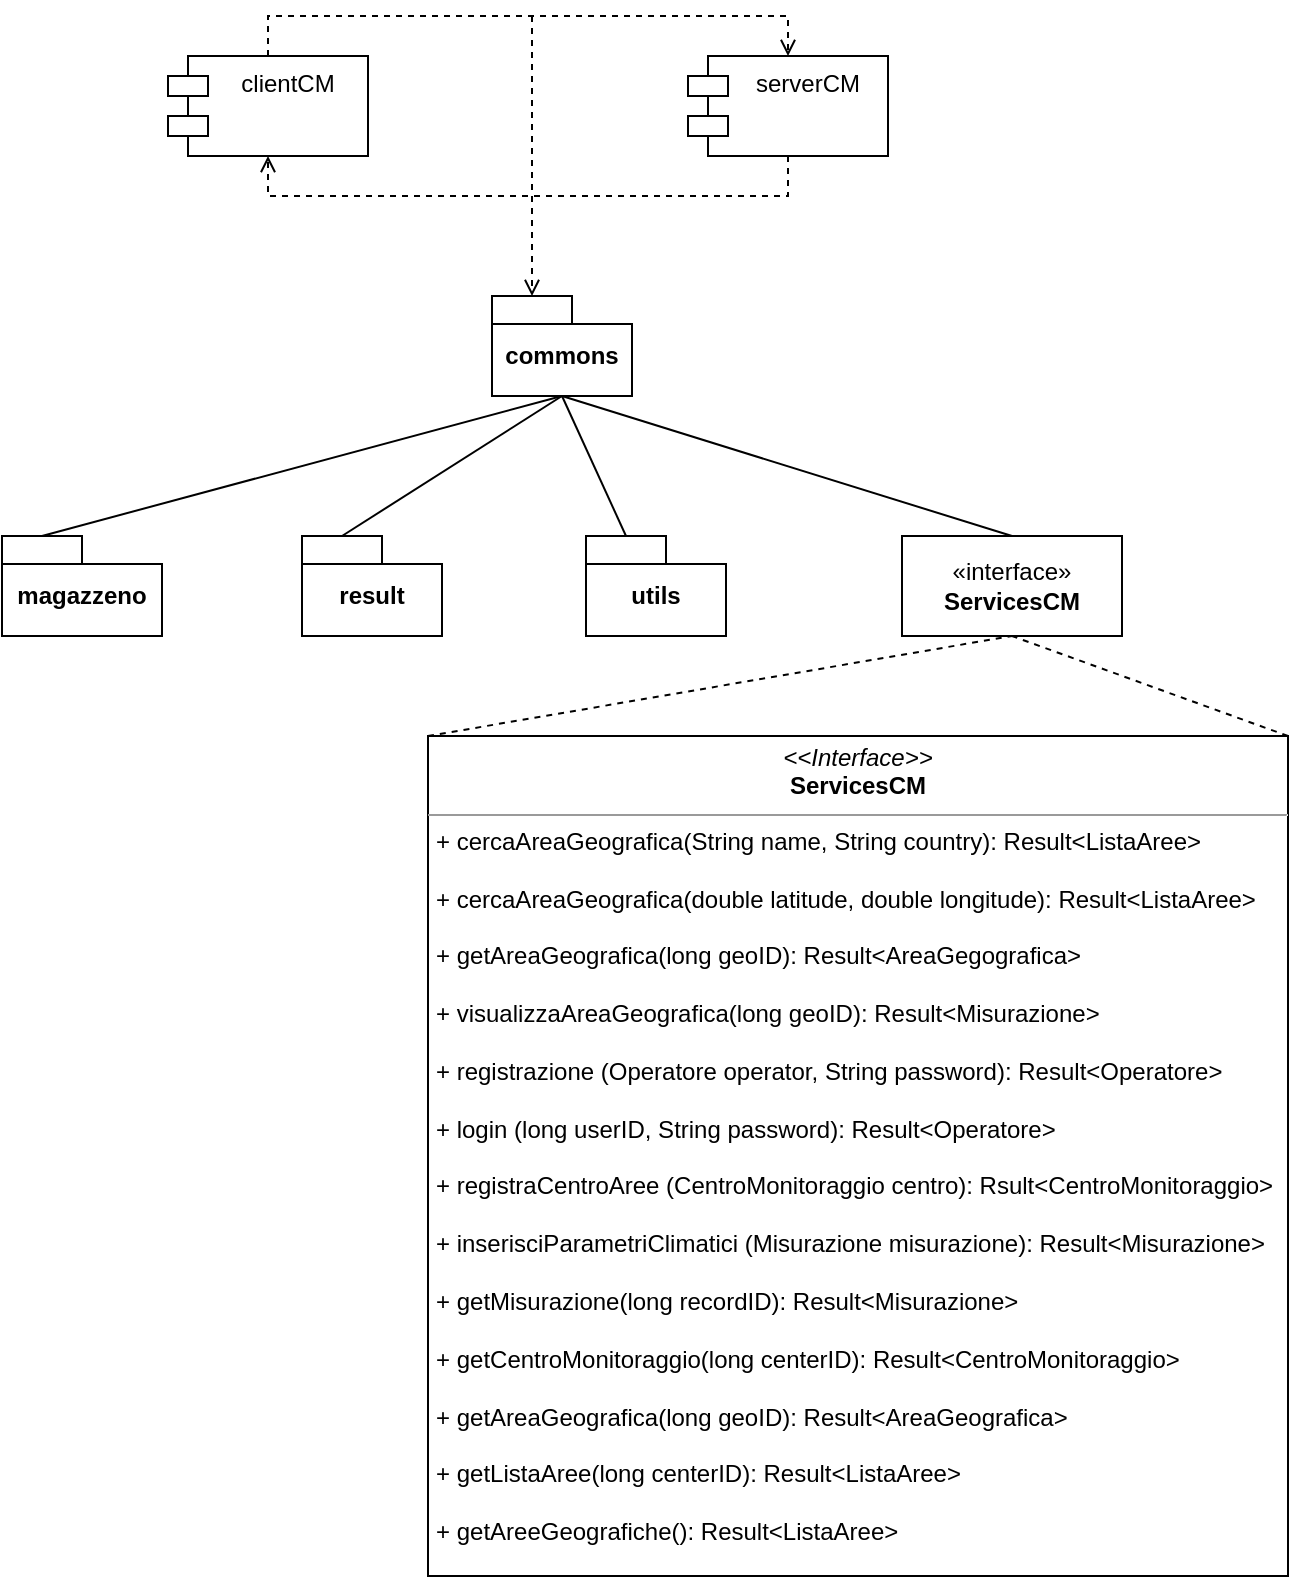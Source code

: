 <mxfile version="21.1.2" type="device">
  <diagram name="Page-1" id="HFzy6bxkJqNL8-My2172">
    <mxGraphModel dx="1969" dy="584" grid="1" gridSize="10" guides="1" tooltips="1" connect="1" arrows="1" fold="1" page="1" pageScale="1" pageWidth="827" pageHeight="1169" math="0" shadow="0">
      <root>
        <mxCell id="0" />
        <mxCell id="1" parent="0" />
        <mxCell id="gSXQWgKhhkNPLeqZEJGc-1" value="serverCM" style="shape=module;align=left;spacingLeft=20;align=center;verticalAlign=top;whiteSpace=wrap;html=1;" parent="1" vertex="1">
          <mxGeometry x="-350" y="70" width="100" height="50" as="geometry" />
        </mxCell>
        <mxCell id="gSXQWgKhhkNPLeqZEJGc-5" value="clientCM" style="shape=module;align=left;spacingLeft=20;align=center;verticalAlign=top;whiteSpace=wrap;html=1;" parent="1" vertex="1">
          <mxGeometry x="-610" y="70" width="100" height="50" as="geometry" />
        </mxCell>
        <mxCell id="hHeK6ofaZLI-R--lYShH-60" value="&lt;p style=&quot;margin:0px;margin-top:4px;text-align:center;&quot;&gt;&lt;i&gt;&amp;lt;&amp;lt;Interface&amp;gt;&amp;gt;&lt;/i&gt;&lt;br&gt;&lt;b&gt;ServicesCM&lt;/b&gt;&lt;/p&gt;&lt;hr size=&quot;1&quot;&gt;&lt;p style=&quot;margin:0px;margin-left:4px;&quot;&gt;+ cercaAreaGeografica(String name, String country): Result&amp;lt;ListaAree&amp;gt;&lt;/p&gt;&lt;p style=&quot;margin:0px;margin-left:4px;&quot;&gt;&lt;br&gt;&lt;/p&gt;&lt;p style=&quot;margin:0px;margin-left:4px;&quot;&gt;+ cercaAreaGeografica(double latitude, double longitude): Result&amp;lt;ListaAree&amp;gt;&lt;/p&gt;&lt;p style=&quot;border-color: var(--border-color); margin: 0px 0px 0px 4px;&quot;&gt;&lt;br&gt;&lt;/p&gt;&lt;p style=&quot;margin:0px;margin-left:4px;&quot;&gt;+ getAreaGeografica(long geoID): Result&amp;lt;AreaGegografica&amp;gt;&lt;/p&gt;&lt;p style=&quot;margin:0px;margin-left:4px;&quot;&gt;&lt;br&gt;&lt;/p&gt;&lt;p style=&quot;margin:0px;margin-left:4px;&quot;&gt;+ visualizzaAreaGeografica(long geoID):&amp;nbsp;Result&amp;lt;Misurazione&amp;gt;&lt;span style=&quot;background-color: initial;&quot;&gt;&lt;/span&gt;&lt;/p&gt;&lt;p style=&quot;margin:0px;margin-left:4px;&quot;&gt;&lt;br&gt;&lt;/p&gt;&lt;p style=&quot;margin:0px;margin-left:4px;&quot;&gt;&lt;span style=&quot;background-color: initial;&quot;&gt;+ registrazione (Operatore operator, String password): Result&amp;lt;Operatore&amp;gt;&lt;/span&gt;&lt;br&gt;&lt;/p&gt;&lt;p style=&quot;margin:0px;margin-left:4px;&quot;&gt;&lt;br&gt;&lt;/p&gt;&lt;p style=&quot;margin:0px;margin-left:4px;&quot;&gt;+ login (long userID, String password): Result&amp;lt;Operatore&amp;gt;&lt;br&gt;&lt;/p&gt;&lt;p style=&quot;margin:0px;margin-left:4px;&quot;&gt;&lt;br&gt;&lt;/p&gt;&lt;p style=&quot;margin:0px;margin-left:4px;&quot;&gt;+ registraCentroAree (CentroMonitoraggio centro&lt;span style=&quot;background-color: initial;&quot;&gt;): Rsult&amp;lt;CentroMonitoraggio&amp;gt;&lt;/span&gt;&lt;/p&gt;&lt;p style=&quot;margin:0px;margin-left:4px;&quot;&gt;&lt;br&gt;&lt;/p&gt;&lt;p style=&quot;border-color: var(--border-color); margin: 0px 0px 0px 4px;&quot;&gt;+ inserisciParametriClimatici (Misurazione misurazione): Result&amp;lt;Misurazione&amp;gt;&lt;/p&gt;&lt;p style=&quot;border-color: var(--border-color); margin: 0px 0px 0px 4px;&quot;&gt;&lt;br&gt;&lt;/p&gt;&lt;p style=&quot;border-color: var(--border-color); margin: 0px 0px 0px 4px;&quot;&gt;+ getMisurazione(long recordID): Result&amp;lt;Misurazione&amp;gt;&lt;/p&gt;&lt;p style=&quot;border-color: var(--border-color); margin: 0px 0px 0px 4px;&quot;&gt;&lt;br style=&quot;border-color: var(--border-color);&quot;&gt;&lt;/p&gt;&lt;p style=&quot;border-color: var(--border-color); margin: 0px 0px 0px 4px;&quot;&gt;+ getCentroMonitoraggio(long centerID): Result&amp;lt;CentroMonitoraggio&amp;gt;&lt;/p&gt;&lt;p style=&quot;border-color: var(--border-color); margin: 0px 0px 0px 4px;&quot;&gt;&lt;br style=&quot;border-color: var(--border-color);&quot;&gt;&lt;/p&gt;&lt;p style=&quot;border-color: var(--border-color); margin: 0px 0px 0px 4px;&quot;&gt;+ getAreaGeografica(long geoID): Result&amp;lt;AreaGeografica&amp;gt;&lt;/p&gt;&lt;p style=&quot;border-color: var(--border-color); margin: 0px 0px 0px 4px;&quot;&gt;&lt;br&gt;&lt;/p&gt;&lt;p style=&quot;border-color: var(--border-color); margin: 0px 0px 0px 4px;&quot;&gt;+ getListaAree(long centerID): Result&amp;lt;ListaAree&amp;gt;&lt;/p&gt;&lt;p style=&quot;border-color: var(--border-color); margin: 0px 0px 0px 4px;&quot;&gt;&lt;br style=&quot;border-color: var(--border-color);&quot;&gt;&lt;/p&gt;&lt;p style=&quot;border-color: var(--border-color); margin: 0px 0px 0px 4px;&quot;&gt;+&amp;nbsp;getAreeGeografiche(): Result&amp;lt;ListaAree&amp;gt;&lt;/p&gt;&lt;p style=&quot;border-color: var(--border-color); margin: 0px 0px 0px 4px;&quot;&gt;&lt;br style=&quot;border-color: var(--border-color);&quot;&gt;&lt;/p&gt;" style="verticalAlign=top;align=left;overflow=fill;fontSize=12;fontFamily=Helvetica;html=1;whiteSpace=wrap;" parent="1" vertex="1">
          <mxGeometry x="-480" y="410" width="430" height="420" as="geometry" />
        </mxCell>
        <mxCell id="fnN1wJ2KamLtPx0jiTRm-70" value="" style="endArrow=open;html=1;rounded=0;align=center;verticalAlign=bottom;dashed=1;endFill=0;labelBackgroundColor=none;exitX=0.5;exitY=0;exitDx=0;exitDy=0;entryX=0.5;entryY=0;entryDx=0;entryDy=0;" parent="1" source="gSXQWgKhhkNPLeqZEJGc-5" target="gSXQWgKhhkNPLeqZEJGc-1" edge="1">
          <mxGeometry relative="1" as="geometry">
            <mxPoint x="-500" y="80" as="sourcePoint" />
            <mxPoint x="-340" y="80" as="targetPoint" />
            <Array as="points">
              <mxPoint x="-560" y="50" />
              <mxPoint x="-300" y="50" />
            </Array>
          </mxGeometry>
        </mxCell>
        <mxCell id="fnN1wJ2KamLtPx0jiTRm-71" value="" style="resizable=0;html=1;align=center;verticalAlign=top;labelBackgroundColor=none;" parent="fnN1wJ2KamLtPx0jiTRm-70" connectable="0" vertex="1">
          <mxGeometry relative="1" as="geometry" />
        </mxCell>
        <mxCell id="fnN1wJ2KamLtPx0jiTRm-72" value="" style="endArrow=open;html=1;rounded=0;align=center;verticalAlign=bottom;dashed=1;endFill=0;labelBackgroundColor=none;entryX=0.5;entryY=1;entryDx=0;entryDy=0;exitX=0.5;exitY=1;exitDx=0;exitDy=0;" parent="1" source="gSXQWgKhhkNPLeqZEJGc-1" target="gSXQWgKhhkNPLeqZEJGc-5" edge="1">
          <mxGeometry relative="1" as="geometry">
            <mxPoint x="-380" y="140" as="sourcePoint" />
            <mxPoint x="-330" y="90" as="targetPoint" />
            <Array as="points">
              <mxPoint x="-300" y="140" />
              <mxPoint x="-430" y="140" />
              <mxPoint x="-560" y="140" />
            </Array>
          </mxGeometry>
        </mxCell>
        <mxCell id="fnN1wJ2KamLtPx0jiTRm-73" value="" style="resizable=0;html=1;align=center;verticalAlign=top;labelBackgroundColor=none;" parent="fnN1wJ2KamLtPx0jiTRm-72" connectable="0" vertex="1">
          <mxGeometry relative="1" as="geometry" />
        </mxCell>
        <mxCell id="fnN1wJ2KamLtPx0jiTRm-77" value="" style="html=1;verticalAlign=bottom;labelBackgroundColor=none;endArrow=open;endFill=0;dashed=1;rounded=0;entryX=0;entryY=0;entryDx=20;entryDy=0;entryPerimeter=0;" parent="1" target="P8LEZ_TbmyPoB9Z9Xn06-5" edge="1">
          <mxGeometry width="160" relative="1" as="geometry">
            <mxPoint x="-428" y="50" as="sourcePoint" />
            <mxPoint x="-420" y="220" as="targetPoint" />
            <Array as="points" />
          </mxGeometry>
        </mxCell>
        <mxCell id="P8LEZ_TbmyPoB9Z9Xn06-5" value="commons" style="shape=folder;fontStyle=1;spacingTop=10;tabWidth=40;tabHeight=14;tabPosition=left;html=1;whiteSpace=wrap;" parent="1" vertex="1">
          <mxGeometry x="-448" y="190" width="70" height="50" as="geometry" />
        </mxCell>
        <mxCell id="P8LEZ_TbmyPoB9Z9Xn06-6" value="magazzeno" style="shape=folder;fontStyle=1;spacingTop=10;tabWidth=40;tabHeight=14;tabPosition=left;html=1;whiteSpace=wrap;" parent="1" vertex="1">
          <mxGeometry x="-693" y="310" width="80" height="50" as="geometry" />
        </mxCell>
        <mxCell id="P8LEZ_TbmyPoB9Z9Xn06-7" value="result" style="shape=folder;fontStyle=1;spacingTop=10;tabWidth=40;tabHeight=14;tabPosition=left;html=1;whiteSpace=wrap;" parent="1" vertex="1">
          <mxGeometry x="-543" y="310" width="70" height="50" as="geometry" />
        </mxCell>
        <mxCell id="P8LEZ_TbmyPoB9Z9Xn06-8" value="utils" style="shape=folder;fontStyle=1;spacingTop=10;tabWidth=40;tabHeight=14;tabPosition=left;html=1;whiteSpace=wrap;" parent="1" vertex="1">
          <mxGeometry x="-401" y="310" width="70" height="50" as="geometry" />
        </mxCell>
        <mxCell id="P8LEZ_TbmyPoB9Z9Xn06-9" value="«interface»&lt;br&gt;&lt;b&gt;ServicesCM&lt;/b&gt;" style="html=1;whiteSpace=wrap;" parent="1" vertex="1">
          <mxGeometry x="-243" y="310" width="110" height="50" as="geometry" />
        </mxCell>
        <mxCell id="P8LEZ_TbmyPoB9Z9Xn06-13" value="" style="endArrow=none;html=1;endSize=12;startArrow=none;startSize=14;startFill=0;align=center;verticalAlign=bottom;endFill=0;rounded=0;exitX=0;exitY=0;exitDx=20;exitDy=0;exitPerimeter=0;entryX=0.5;entryY=1;entryDx=0;entryDy=0;entryPerimeter=0;" parent="1" source="P8LEZ_TbmyPoB9Z9Xn06-7" target="P8LEZ_TbmyPoB9Z9Xn06-5" edge="1">
          <mxGeometry y="3" relative="1" as="geometry">
            <mxPoint x="-550" y="360" as="sourcePoint" />
            <mxPoint x="-410" y="280" as="targetPoint" />
          </mxGeometry>
        </mxCell>
        <mxCell id="P8LEZ_TbmyPoB9Z9Xn06-14" value="" style="endArrow=none;html=1;endSize=12;startArrow=none;startSize=14;startFill=0;align=center;verticalAlign=bottom;endFill=0;rounded=0;exitX=0;exitY=0;exitDx=20;exitDy=0;exitPerimeter=0;entryX=0.5;entryY=1;entryDx=0;entryDy=0;entryPerimeter=0;" parent="1" source="P8LEZ_TbmyPoB9Z9Xn06-8" target="P8LEZ_TbmyPoB9Z9Xn06-5" edge="1">
          <mxGeometry y="3" relative="1" as="geometry">
            <mxPoint x="-560" y="390" as="sourcePoint" />
            <mxPoint x="-403" y="280" as="targetPoint" />
          </mxGeometry>
        </mxCell>
        <mxCell id="P8LEZ_TbmyPoB9Z9Xn06-15" value="" style="endArrow=none;html=1;endSize=12;startArrow=none;startSize=14;startFill=0;align=center;verticalAlign=bottom;endFill=0;rounded=0;entryX=0.5;entryY=1;entryDx=0;entryDy=0;entryPerimeter=0;exitX=0.5;exitY=0;exitDx=0;exitDy=0;" parent="1" source="P8LEZ_TbmyPoB9Z9Xn06-9" target="P8LEZ_TbmyPoB9Z9Xn06-5" edge="1">
          <mxGeometry y="3" relative="1" as="geometry">
            <mxPoint x="-370" y="370" as="sourcePoint" />
            <mxPoint x="-393" y="290" as="targetPoint" />
          </mxGeometry>
        </mxCell>
        <mxCell id="P8LEZ_TbmyPoB9Z9Xn06-16" value="" style="endArrow=none;html=1;endSize=12;startArrow=none;startSize=14;startFill=0;align=center;verticalAlign=bottom;endFill=0;rounded=0;entryX=0.5;entryY=1;entryDx=0;entryDy=0;entryPerimeter=0;exitX=0;exitY=0;exitDx=20;exitDy=0;exitPerimeter=0;" parent="1" source="P8LEZ_TbmyPoB9Z9Xn06-6" target="P8LEZ_TbmyPoB9Z9Xn06-5" edge="1">
          <mxGeometry y="3" relative="1" as="geometry">
            <mxPoint x="-630" y="390" as="sourcePoint" />
            <mxPoint x="-383" y="300" as="targetPoint" />
          </mxGeometry>
        </mxCell>
        <mxCell id="P8LEZ_TbmyPoB9Z9Xn06-19" value="" style="endArrow=none;html=1;endSize=12;startArrow=none;startSize=14;startFill=0;align=center;verticalAlign=bottom;dashed=1;endFill=0;rounded=0;entryX=0.5;entryY=1;entryDx=0;entryDy=0;exitX=0;exitY=0;exitDx=0;exitDy=0;" parent="1" source="hHeK6ofaZLI-R--lYShH-60" target="P8LEZ_TbmyPoB9Z9Xn06-9" edge="1">
          <mxGeometry y="3" relative="1" as="geometry">
            <mxPoint x="-133" y="562" as="sourcePoint" />
            <mxPoint x="-358" y="452" as="targetPoint" />
          </mxGeometry>
        </mxCell>
        <mxCell id="P8LEZ_TbmyPoB9Z9Xn06-20" value="" style="endArrow=none;html=1;endSize=12;startArrow=none;startSize=14;startFill=0;align=center;verticalAlign=bottom;dashed=1;endFill=0;rounded=0;entryX=0.5;entryY=1;entryDx=0;entryDy=0;exitX=1;exitY=0;exitDx=0;exitDy=0;" parent="1" source="hHeK6ofaZLI-R--lYShH-60" target="P8LEZ_TbmyPoB9Z9Xn06-9" edge="1">
          <mxGeometry y="3" relative="1" as="geometry">
            <mxPoint x="-500" y="540" as="sourcePoint" />
            <mxPoint x="-178" y="440" as="targetPoint" />
          </mxGeometry>
        </mxCell>
      </root>
    </mxGraphModel>
  </diagram>
</mxfile>
